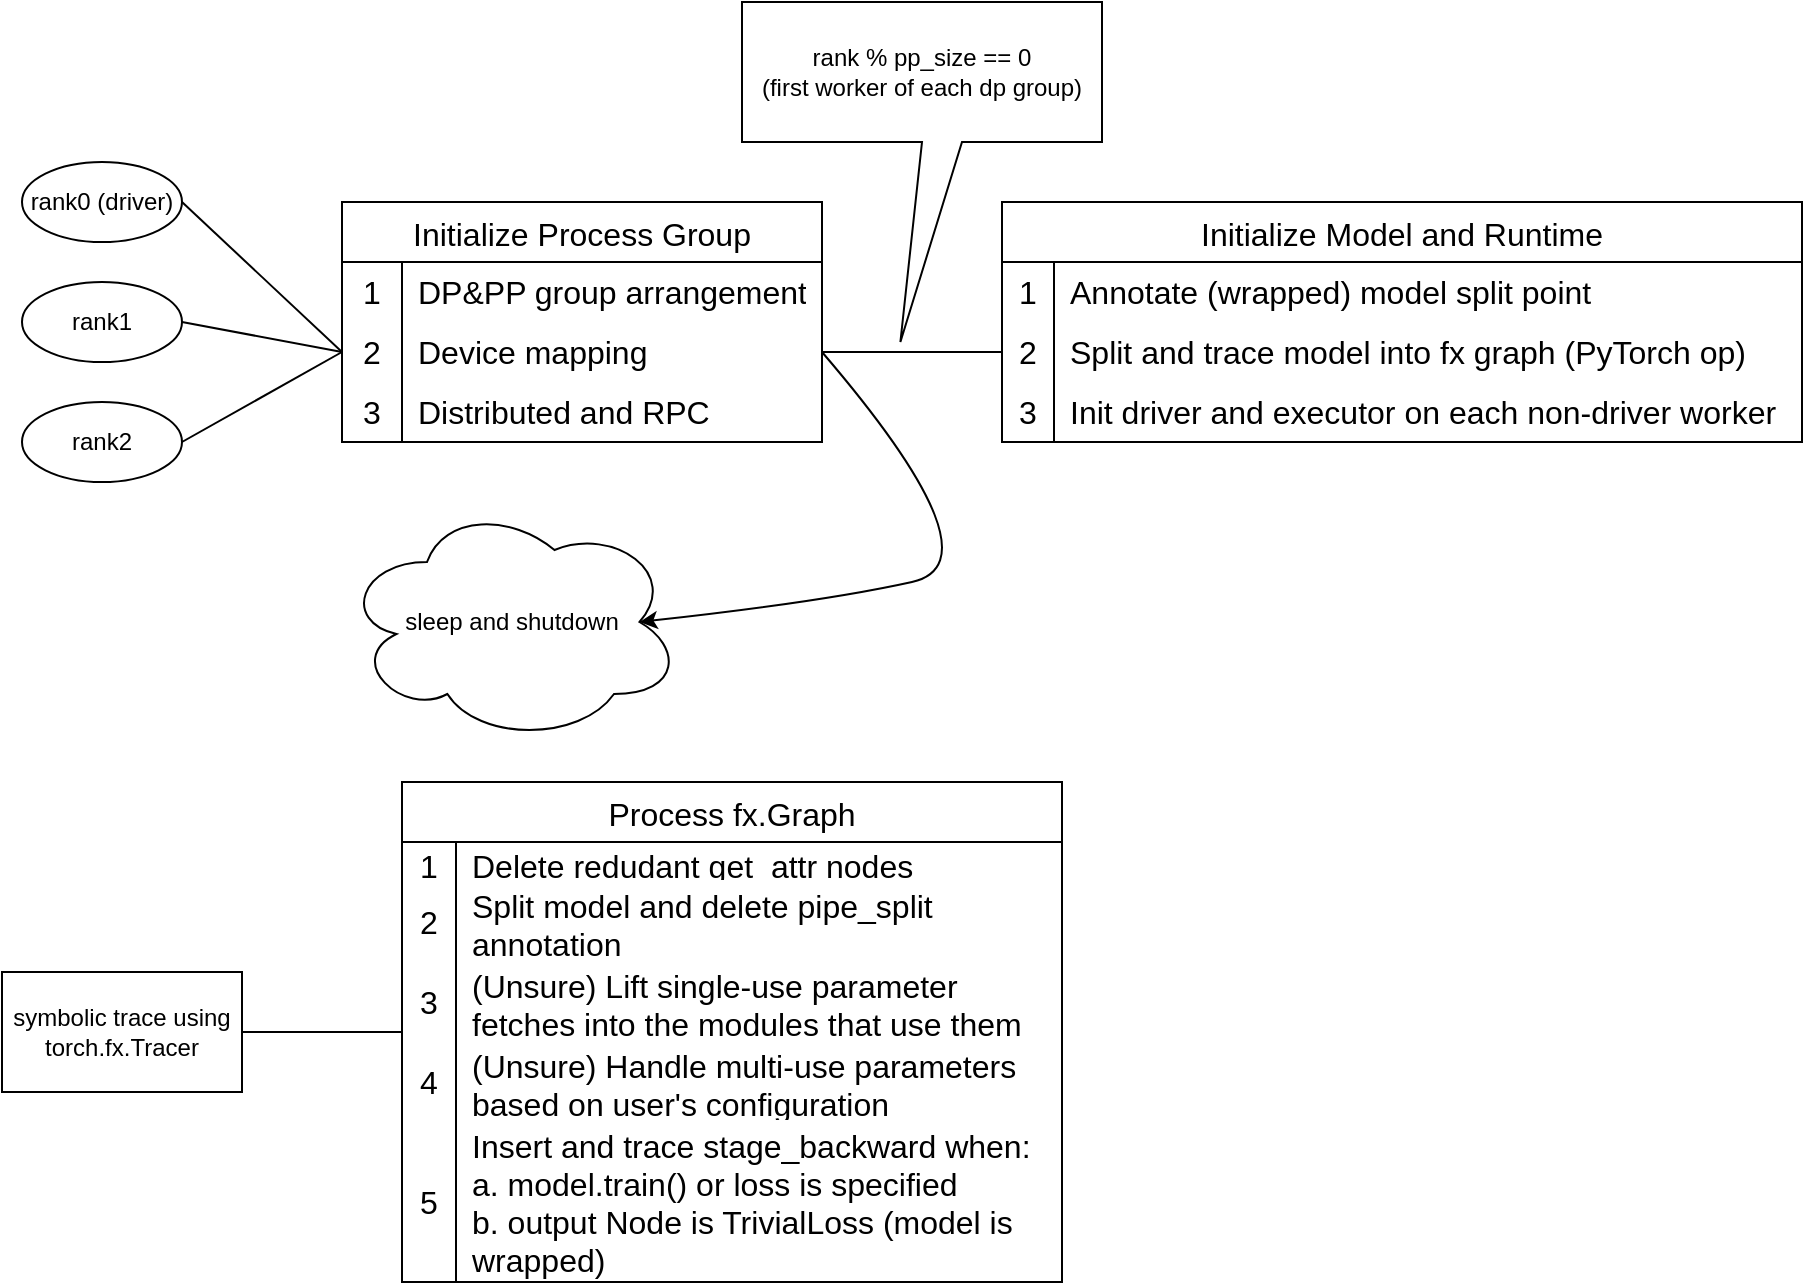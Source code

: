 <mxfile version="22.0.8" type="device">
  <diagram id="C5RBs43oDa-KdzZeNtuy" name="Page-1">
    <mxGraphModel dx="795" dy="535" grid="1" gridSize="10" guides="1" tooltips="1" connect="1" arrows="1" fold="1" page="1" pageScale="1" pageWidth="827" pageHeight="1169" math="0" shadow="0">
      <root>
        <mxCell id="WIyWlLk6GJQsqaUBKTNV-0" />
        <mxCell id="WIyWlLk6GJQsqaUBKTNV-1" parent="WIyWlLk6GJQsqaUBKTNV-0" />
        <mxCell id="cH-fJUtHAnN2zhJCHKGi-9" value="rank1" style="ellipse;whiteSpace=wrap;html=1;" vertex="1" parent="WIyWlLk6GJQsqaUBKTNV-1">
          <mxGeometry x="40" y="280" width="80" height="40" as="geometry" />
        </mxCell>
        <mxCell id="cH-fJUtHAnN2zhJCHKGi-10" value="rank0 (driver)" style="ellipse;whiteSpace=wrap;html=1;" vertex="1" parent="WIyWlLk6GJQsqaUBKTNV-1">
          <mxGeometry x="40" y="220" width="80" height="40" as="geometry" />
        </mxCell>
        <mxCell id="cH-fJUtHAnN2zhJCHKGi-11" value="rank2" style="ellipse;whiteSpace=wrap;html=1;" vertex="1" parent="WIyWlLk6GJQsqaUBKTNV-1">
          <mxGeometry x="40" y="340" width="80" height="40" as="geometry" />
        </mxCell>
        <mxCell id="cH-fJUtHAnN2zhJCHKGi-16" value="" style="endArrow=none;html=1;rounded=0;exitX=1;exitY=0.5;exitDx=0;exitDy=0;entryX=0;entryY=0.5;entryDx=0;entryDy=0;" edge="1" parent="WIyWlLk6GJQsqaUBKTNV-1" source="cH-fJUtHAnN2zhJCHKGi-10" target="cH-fJUtHAnN2zhJCHKGi-23">
          <mxGeometry width="50" height="50" relative="1" as="geometry">
            <mxPoint x="390" y="360" as="sourcePoint" />
            <mxPoint x="200" y="300" as="targetPoint" />
          </mxGeometry>
        </mxCell>
        <mxCell id="cH-fJUtHAnN2zhJCHKGi-17" value="" style="endArrow=none;html=1;rounded=0;exitX=1;exitY=0.5;exitDx=0;exitDy=0;entryX=0;entryY=0.5;entryDx=0;entryDy=0;" edge="1" parent="WIyWlLk6GJQsqaUBKTNV-1" source="cH-fJUtHAnN2zhJCHKGi-9" target="cH-fJUtHAnN2zhJCHKGi-23">
          <mxGeometry width="50" height="50" relative="1" as="geometry">
            <mxPoint x="390" y="360" as="sourcePoint" />
            <mxPoint x="200" y="300" as="targetPoint" />
          </mxGeometry>
        </mxCell>
        <mxCell id="cH-fJUtHAnN2zhJCHKGi-18" value="" style="endArrow=none;html=1;rounded=0;exitX=1;exitY=0.5;exitDx=0;exitDy=0;entryX=0;entryY=0.5;entryDx=0;entryDy=0;" edge="1" parent="WIyWlLk6GJQsqaUBKTNV-1" source="cH-fJUtHAnN2zhJCHKGi-11" target="cH-fJUtHAnN2zhJCHKGi-23">
          <mxGeometry width="50" height="50" relative="1" as="geometry">
            <mxPoint x="390" y="360" as="sourcePoint" />
            <mxPoint x="200" y="300" as="targetPoint" />
          </mxGeometry>
        </mxCell>
        <mxCell id="cH-fJUtHAnN2zhJCHKGi-19" value="Initialize Process Group" style="shape=table;startSize=30;container=1;collapsible=0;childLayout=tableLayout;fixedRows=1;rowLines=0;fontStyle=0;strokeColor=default;fontSize=16;" vertex="1" parent="WIyWlLk6GJQsqaUBKTNV-1">
          <mxGeometry x="200" y="240" width="240" height="120" as="geometry" />
        </mxCell>
        <mxCell id="cH-fJUtHAnN2zhJCHKGi-20" value="" style="shape=tableRow;horizontal=0;startSize=0;swimlaneHead=0;swimlaneBody=0;top=0;left=0;bottom=0;right=0;collapsible=0;dropTarget=0;fillColor=none;points=[[0,0.5],[1,0.5]];portConstraint=eastwest;strokeColor=inherit;fontSize=16;" vertex="1" parent="cH-fJUtHAnN2zhJCHKGi-19">
          <mxGeometry y="30" width="240" height="30" as="geometry" />
        </mxCell>
        <mxCell id="cH-fJUtHAnN2zhJCHKGi-21" value="1" style="shape=partialRectangle;html=1;whiteSpace=wrap;connectable=0;fillColor=none;top=0;left=0;bottom=0;right=0;overflow=hidden;pointerEvents=1;strokeColor=inherit;fontSize=16;" vertex="1" parent="cH-fJUtHAnN2zhJCHKGi-20">
          <mxGeometry width="30" height="30" as="geometry">
            <mxRectangle width="30" height="30" as="alternateBounds" />
          </mxGeometry>
        </mxCell>
        <mxCell id="cH-fJUtHAnN2zhJCHKGi-22" value="DP&amp;amp;PP group arrangement" style="shape=partialRectangle;html=1;whiteSpace=wrap;connectable=0;fillColor=none;top=0;left=0;bottom=0;right=0;align=left;spacingLeft=6;overflow=hidden;strokeColor=inherit;fontSize=16;" vertex="1" parent="cH-fJUtHAnN2zhJCHKGi-20">
          <mxGeometry x="30" width="210" height="30" as="geometry">
            <mxRectangle width="210" height="30" as="alternateBounds" />
          </mxGeometry>
        </mxCell>
        <mxCell id="cH-fJUtHAnN2zhJCHKGi-23" value="" style="shape=tableRow;horizontal=0;startSize=0;swimlaneHead=0;swimlaneBody=0;top=0;left=0;bottom=0;right=0;collapsible=0;dropTarget=0;fillColor=none;points=[[0,0.5],[1,0.5]];portConstraint=eastwest;strokeColor=inherit;fontSize=16;" vertex="1" parent="cH-fJUtHAnN2zhJCHKGi-19">
          <mxGeometry y="60" width="240" height="30" as="geometry" />
        </mxCell>
        <mxCell id="cH-fJUtHAnN2zhJCHKGi-24" value="2" style="shape=partialRectangle;html=1;whiteSpace=wrap;connectable=0;fillColor=none;top=0;left=0;bottom=0;right=0;overflow=hidden;strokeColor=inherit;fontSize=16;" vertex="1" parent="cH-fJUtHAnN2zhJCHKGi-23">
          <mxGeometry width="30" height="30" as="geometry">
            <mxRectangle width="30" height="30" as="alternateBounds" />
          </mxGeometry>
        </mxCell>
        <mxCell id="cH-fJUtHAnN2zhJCHKGi-25" value="Device mapping" style="shape=partialRectangle;html=1;whiteSpace=wrap;connectable=0;fillColor=none;top=0;left=0;bottom=0;right=0;align=left;spacingLeft=6;overflow=hidden;strokeColor=inherit;fontSize=16;" vertex="1" parent="cH-fJUtHAnN2zhJCHKGi-23">
          <mxGeometry x="30" width="210" height="30" as="geometry">
            <mxRectangle width="210" height="30" as="alternateBounds" />
          </mxGeometry>
        </mxCell>
        <mxCell id="cH-fJUtHAnN2zhJCHKGi-26" value="" style="shape=tableRow;horizontal=0;startSize=0;swimlaneHead=0;swimlaneBody=0;top=0;left=0;bottom=0;right=0;collapsible=0;dropTarget=0;fillColor=none;points=[[0,0.5],[1,0.5]];portConstraint=eastwest;strokeColor=inherit;fontSize=16;" vertex="1" parent="cH-fJUtHAnN2zhJCHKGi-19">
          <mxGeometry y="90" width="240" height="30" as="geometry" />
        </mxCell>
        <mxCell id="cH-fJUtHAnN2zhJCHKGi-27" value="3" style="shape=partialRectangle;html=1;whiteSpace=wrap;connectable=0;fillColor=none;top=0;left=0;bottom=0;right=0;overflow=hidden;strokeColor=inherit;fontSize=16;" vertex="1" parent="cH-fJUtHAnN2zhJCHKGi-26">
          <mxGeometry width="30" height="30" as="geometry">
            <mxRectangle width="30" height="30" as="alternateBounds" />
          </mxGeometry>
        </mxCell>
        <mxCell id="cH-fJUtHAnN2zhJCHKGi-28" value="Distributed and RPC" style="shape=partialRectangle;html=1;whiteSpace=wrap;connectable=0;fillColor=none;top=0;left=0;bottom=0;right=0;align=left;spacingLeft=6;overflow=hidden;strokeColor=inherit;fontSize=16;" vertex="1" parent="cH-fJUtHAnN2zhJCHKGi-26">
          <mxGeometry x="30" width="210" height="30" as="geometry">
            <mxRectangle width="210" height="30" as="alternateBounds" />
          </mxGeometry>
        </mxCell>
        <mxCell id="cH-fJUtHAnN2zhJCHKGi-29" value="" style="endArrow=none;html=1;rounded=0;entryX=1;entryY=0.5;entryDx=0;entryDy=0;exitX=0;exitY=0.5;exitDx=0;exitDy=0;" edge="1" parent="WIyWlLk6GJQsqaUBKTNV-1" source="cH-fJUtHAnN2zhJCHKGi-38" target="cH-fJUtHAnN2zhJCHKGi-23">
          <mxGeometry width="50" height="50" relative="1" as="geometry">
            <mxPoint x="570" y="315" as="sourcePoint" />
            <mxPoint x="440" y="310" as="targetPoint" />
          </mxGeometry>
        </mxCell>
        <mxCell id="cH-fJUtHAnN2zhJCHKGi-30" value="" style="curved=1;endArrow=classic;html=1;rounded=0;exitX=1;exitY=0.5;exitDx=0;exitDy=0;entryX=0.875;entryY=0.5;entryDx=0;entryDy=0;entryPerimeter=0;" edge="1" parent="WIyWlLk6GJQsqaUBKTNV-1" source="cH-fJUtHAnN2zhJCHKGi-23" target="cH-fJUtHAnN2zhJCHKGi-31">
          <mxGeometry width="50" height="50" relative="1" as="geometry">
            <mxPoint x="390" y="360" as="sourcePoint" />
            <mxPoint x="380" y="450" as="targetPoint" />
            <Array as="points">
              <mxPoint x="530" y="420" />
              <mxPoint x="440" y="440" />
            </Array>
          </mxGeometry>
        </mxCell>
        <mxCell id="cH-fJUtHAnN2zhJCHKGi-31" value="sleep and shutdown" style="ellipse;shape=cloud;whiteSpace=wrap;html=1;" vertex="1" parent="WIyWlLk6GJQsqaUBKTNV-1">
          <mxGeometry x="200" y="390" width="170" height="120" as="geometry" />
        </mxCell>
        <mxCell id="cH-fJUtHAnN2zhJCHKGi-32" value="rank % pp_size == 0&lt;br&gt;(first worker of each dp group)" style="shape=callout;whiteSpace=wrap;html=1;perimeter=calloutPerimeter;position2=0.44;size=100;position=0.5;" vertex="1" parent="WIyWlLk6GJQsqaUBKTNV-1">
          <mxGeometry x="400" y="140" width="180" height="170" as="geometry" />
        </mxCell>
        <mxCell id="cH-fJUtHAnN2zhJCHKGi-34" value="Initialize Model and Runtime" style="shape=table;startSize=30;container=1;collapsible=0;childLayout=tableLayout;fixedRows=1;rowLines=0;fontStyle=0;strokeColor=default;fontSize=16;" vertex="1" parent="WIyWlLk6GJQsqaUBKTNV-1">
          <mxGeometry x="530" y="240" width="400" height="120" as="geometry" />
        </mxCell>
        <mxCell id="cH-fJUtHAnN2zhJCHKGi-35" value="" style="shape=tableRow;horizontal=0;startSize=0;swimlaneHead=0;swimlaneBody=0;top=0;left=0;bottom=0;right=0;collapsible=0;dropTarget=0;fillColor=none;points=[[0,0.5],[1,0.5]];portConstraint=eastwest;strokeColor=inherit;fontSize=16;" vertex="1" parent="cH-fJUtHAnN2zhJCHKGi-34">
          <mxGeometry y="30" width="400" height="30" as="geometry" />
        </mxCell>
        <mxCell id="cH-fJUtHAnN2zhJCHKGi-36" value="1" style="shape=partialRectangle;html=1;whiteSpace=wrap;connectable=0;fillColor=none;top=0;left=0;bottom=0;right=0;overflow=hidden;pointerEvents=1;strokeColor=inherit;fontSize=16;" vertex="1" parent="cH-fJUtHAnN2zhJCHKGi-35">
          <mxGeometry width="26" height="30" as="geometry">
            <mxRectangle width="26" height="30" as="alternateBounds" />
          </mxGeometry>
        </mxCell>
        <mxCell id="cH-fJUtHAnN2zhJCHKGi-37" value="Annotate (wrapped) model split point" style="shape=partialRectangle;html=1;whiteSpace=wrap;connectable=0;fillColor=none;top=0;left=0;bottom=0;right=0;align=left;spacingLeft=6;overflow=hidden;strokeColor=inherit;fontSize=16;" vertex="1" parent="cH-fJUtHAnN2zhJCHKGi-35">
          <mxGeometry x="26" width="374" height="30" as="geometry">
            <mxRectangle width="374" height="30" as="alternateBounds" />
          </mxGeometry>
        </mxCell>
        <mxCell id="cH-fJUtHAnN2zhJCHKGi-38" value="" style="shape=tableRow;horizontal=0;startSize=0;swimlaneHead=0;swimlaneBody=0;top=0;left=0;bottom=0;right=0;collapsible=0;dropTarget=0;fillColor=none;points=[[0,0.5],[1,0.5]];portConstraint=eastwest;strokeColor=inherit;fontSize=16;" vertex="1" parent="cH-fJUtHAnN2zhJCHKGi-34">
          <mxGeometry y="60" width="400" height="30" as="geometry" />
        </mxCell>
        <mxCell id="cH-fJUtHAnN2zhJCHKGi-39" value="2" style="shape=partialRectangle;html=1;whiteSpace=wrap;connectable=0;fillColor=none;top=0;left=0;bottom=0;right=0;overflow=hidden;strokeColor=inherit;fontSize=16;" vertex="1" parent="cH-fJUtHAnN2zhJCHKGi-38">
          <mxGeometry width="26" height="30" as="geometry">
            <mxRectangle width="26" height="30" as="alternateBounds" />
          </mxGeometry>
        </mxCell>
        <mxCell id="cH-fJUtHAnN2zhJCHKGi-40" value="Split and trace model into fx graph (PyTorch op)" style="shape=partialRectangle;html=1;whiteSpace=wrap;connectable=0;fillColor=none;top=0;left=0;bottom=0;right=0;align=left;spacingLeft=6;overflow=hidden;strokeColor=inherit;fontSize=16;" vertex="1" parent="cH-fJUtHAnN2zhJCHKGi-38">
          <mxGeometry x="26" width="374" height="30" as="geometry">
            <mxRectangle width="374" height="30" as="alternateBounds" />
          </mxGeometry>
        </mxCell>
        <mxCell id="cH-fJUtHAnN2zhJCHKGi-41" value="" style="shape=tableRow;horizontal=0;startSize=0;swimlaneHead=0;swimlaneBody=0;top=0;left=0;bottom=0;right=0;collapsible=0;dropTarget=0;fillColor=none;points=[[0,0.5],[1,0.5]];portConstraint=eastwest;strokeColor=inherit;fontSize=16;" vertex="1" parent="cH-fJUtHAnN2zhJCHKGi-34">
          <mxGeometry y="90" width="400" height="30" as="geometry" />
        </mxCell>
        <mxCell id="cH-fJUtHAnN2zhJCHKGi-42" value="3" style="shape=partialRectangle;html=1;whiteSpace=wrap;connectable=0;fillColor=none;top=0;left=0;bottom=0;right=0;overflow=hidden;strokeColor=inherit;fontSize=16;" vertex="1" parent="cH-fJUtHAnN2zhJCHKGi-41">
          <mxGeometry width="26" height="30" as="geometry">
            <mxRectangle width="26" height="30" as="alternateBounds" />
          </mxGeometry>
        </mxCell>
        <mxCell id="cH-fJUtHAnN2zhJCHKGi-43" value="Init driver and executor on each non-driver worker" style="shape=partialRectangle;html=1;whiteSpace=wrap;connectable=0;fillColor=none;top=0;left=0;bottom=0;right=0;align=left;spacingLeft=6;overflow=hidden;strokeColor=inherit;fontSize=16;" vertex="1" parent="cH-fJUtHAnN2zhJCHKGi-41">
          <mxGeometry x="26" width="374" height="30" as="geometry">
            <mxRectangle width="374" height="30" as="alternateBounds" />
          </mxGeometry>
        </mxCell>
        <mxCell id="cH-fJUtHAnN2zhJCHKGi-57" value="symbolic trace using torch.fx.Tracer" style="rounded=0;whiteSpace=wrap;html=1;" vertex="1" parent="WIyWlLk6GJQsqaUBKTNV-1">
          <mxGeometry x="30" y="625" width="120" height="60" as="geometry" />
        </mxCell>
        <mxCell id="cH-fJUtHAnN2zhJCHKGi-58" value="" style="endArrow=none;html=1;rounded=0;exitX=1;exitY=0.5;exitDx=0;exitDy=0;" edge="1" parent="WIyWlLk6GJQsqaUBKTNV-1" source="cH-fJUtHAnN2zhJCHKGi-57" target="cH-fJUtHAnN2zhJCHKGi-59">
          <mxGeometry width="50" height="50" relative="1" as="geometry">
            <mxPoint x="320" y="640" as="sourcePoint" />
            <mxPoint x="210" y="610" as="targetPoint" />
          </mxGeometry>
        </mxCell>
        <mxCell id="cH-fJUtHAnN2zhJCHKGi-59" value="Process fx.Graph" style="shape=table;startSize=30;container=1;collapsible=0;childLayout=tableLayout;fixedRows=1;rowLines=0;fontStyle=0;strokeColor=default;fontSize=16;" vertex="1" parent="WIyWlLk6GJQsqaUBKTNV-1">
          <mxGeometry x="230" y="530" width="330" height="250" as="geometry" />
        </mxCell>
        <mxCell id="cH-fJUtHAnN2zhJCHKGi-60" value="" style="shape=tableRow;horizontal=0;startSize=0;swimlaneHead=0;swimlaneBody=0;top=0;left=0;bottom=0;right=0;collapsible=0;dropTarget=0;fillColor=none;points=[[0,0.5],[1,0.5]];portConstraint=eastwest;strokeColor=inherit;fontSize=16;" vertex="1" parent="cH-fJUtHAnN2zhJCHKGi-59">
          <mxGeometry y="30" width="330" height="20" as="geometry" />
        </mxCell>
        <mxCell id="cH-fJUtHAnN2zhJCHKGi-61" value="1" style="shape=partialRectangle;html=1;whiteSpace=wrap;connectable=0;fillColor=none;top=0;left=0;bottom=0;right=0;overflow=hidden;pointerEvents=1;strokeColor=inherit;fontSize=16;" vertex="1" parent="cH-fJUtHAnN2zhJCHKGi-60">
          <mxGeometry width="27" height="20" as="geometry">
            <mxRectangle width="27" height="20" as="alternateBounds" />
          </mxGeometry>
        </mxCell>
        <mxCell id="cH-fJUtHAnN2zhJCHKGi-62" value="Delete redudant get_attr nodes" style="shape=partialRectangle;html=1;whiteSpace=wrap;connectable=0;fillColor=none;top=0;left=0;bottom=0;right=0;align=left;spacingLeft=6;overflow=hidden;strokeColor=inherit;fontSize=16;" vertex="1" parent="cH-fJUtHAnN2zhJCHKGi-60">
          <mxGeometry x="27" width="303" height="20" as="geometry">
            <mxRectangle width="303" height="20" as="alternateBounds" />
          </mxGeometry>
        </mxCell>
        <mxCell id="cH-fJUtHAnN2zhJCHKGi-63" value="" style="shape=tableRow;horizontal=0;startSize=0;swimlaneHead=0;swimlaneBody=0;top=0;left=0;bottom=0;right=0;collapsible=0;dropTarget=0;fillColor=none;points=[[0,0.5],[1,0.5]];portConstraint=eastwest;strokeColor=inherit;fontSize=16;" vertex="1" parent="cH-fJUtHAnN2zhJCHKGi-59">
          <mxGeometry y="50" width="330" height="40" as="geometry" />
        </mxCell>
        <mxCell id="cH-fJUtHAnN2zhJCHKGi-64" value="2" style="shape=partialRectangle;html=1;whiteSpace=wrap;connectable=0;fillColor=none;top=0;left=0;bottom=0;right=0;overflow=hidden;strokeColor=inherit;fontSize=16;" vertex="1" parent="cH-fJUtHAnN2zhJCHKGi-63">
          <mxGeometry width="27" height="40" as="geometry">
            <mxRectangle width="27" height="40" as="alternateBounds" />
          </mxGeometry>
        </mxCell>
        <mxCell id="cH-fJUtHAnN2zhJCHKGi-65" value="Split model and delete pipe_split annotation" style="shape=partialRectangle;html=1;whiteSpace=wrap;connectable=0;fillColor=none;top=0;left=0;bottom=0;right=0;align=left;spacingLeft=6;overflow=hidden;strokeColor=inherit;fontSize=16;" vertex="1" parent="cH-fJUtHAnN2zhJCHKGi-63">
          <mxGeometry x="27" width="303" height="40" as="geometry">
            <mxRectangle width="303" height="40" as="alternateBounds" />
          </mxGeometry>
        </mxCell>
        <mxCell id="cH-fJUtHAnN2zhJCHKGi-66" value="" style="shape=tableRow;horizontal=0;startSize=0;swimlaneHead=0;swimlaneBody=0;top=0;left=0;bottom=0;right=0;collapsible=0;dropTarget=0;fillColor=none;points=[[0,0.5],[1,0.5]];portConstraint=eastwest;strokeColor=inherit;fontSize=16;" vertex="1" parent="cH-fJUtHAnN2zhJCHKGi-59">
          <mxGeometry y="90" width="330" height="40" as="geometry" />
        </mxCell>
        <mxCell id="cH-fJUtHAnN2zhJCHKGi-67" value="3" style="shape=partialRectangle;html=1;whiteSpace=wrap;connectable=0;fillColor=none;top=0;left=0;bottom=0;right=0;overflow=hidden;strokeColor=inherit;fontSize=16;" vertex="1" parent="cH-fJUtHAnN2zhJCHKGi-66">
          <mxGeometry width="27" height="40" as="geometry">
            <mxRectangle width="27" height="40" as="alternateBounds" />
          </mxGeometry>
        </mxCell>
        <mxCell id="cH-fJUtHAnN2zhJCHKGi-68" value="(Unsure) Lift single-use parameter fetches into the modules that use them" style="shape=partialRectangle;html=1;whiteSpace=wrap;connectable=0;fillColor=none;top=0;left=0;bottom=0;right=0;align=left;spacingLeft=6;overflow=hidden;strokeColor=inherit;fontSize=16;" vertex="1" parent="cH-fJUtHAnN2zhJCHKGi-66">
          <mxGeometry x="27" width="303" height="40" as="geometry">
            <mxRectangle width="303" height="40" as="alternateBounds" />
          </mxGeometry>
        </mxCell>
        <mxCell id="cH-fJUtHAnN2zhJCHKGi-78" style="shape=tableRow;horizontal=0;startSize=0;swimlaneHead=0;swimlaneBody=0;top=0;left=0;bottom=0;right=0;collapsible=0;dropTarget=0;fillColor=none;points=[[0,0.5],[1,0.5]];portConstraint=eastwest;strokeColor=inherit;fontSize=16;" vertex="1" parent="cH-fJUtHAnN2zhJCHKGi-59">
          <mxGeometry y="130" width="330" height="40" as="geometry" />
        </mxCell>
        <mxCell id="cH-fJUtHAnN2zhJCHKGi-79" value="4" style="shape=partialRectangle;html=1;whiteSpace=wrap;connectable=0;fillColor=none;top=0;left=0;bottom=0;right=0;overflow=hidden;strokeColor=inherit;fontSize=16;" vertex="1" parent="cH-fJUtHAnN2zhJCHKGi-78">
          <mxGeometry width="27" height="40" as="geometry">
            <mxRectangle width="27" height="40" as="alternateBounds" />
          </mxGeometry>
        </mxCell>
        <mxCell id="cH-fJUtHAnN2zhJCHKGi-80" value="(Unsure) Handle multi-use parameters based on user&#39;s configuration" style="shape=partialRectangle;html=1;whiteSpace=wrap;connectable=0;fillColor=none;top=0;left=0;bottom=0;right=0;align=left;spacingLeft=6;overflow=hidden;strokeColor=inherit;fontSize=16;" vertex="1" parent="cH-fJUtHAnN2zhJCHKGi-78">
          <mxGeometry x="27" width="303" height="40" as="geometry">
            <mxRectangle width="303" height="40" as="alternateBounds" />
          </mxGeometry>
        </mxCell>
        <mxCell id="cH-fJUtHAnN2zhJCHKGi-81" style="shape=tableRow;horizontal=0;startSize=0;swimlaneHead=0;swimlaneBody=0;top=0;left=0;bottom=0;right=0;collapsible=0;dropTarget=0;fillColor=none;points=[[0,0.5],[1,0.5]];portConstraint=eastwest;strokeColor=inherit;fontSize=16;" vertex="1" parent="cH-fJUtHAnN2zhJCHKGi-59">
          <mxGeometry y="170" width="330" height="80" as="geometry" />
        </mxCell>
        <mxCell id="cH-fJUtHAnN2zhJCHKGi-82" value="5" style="shape=partialRectangle;html=1;whiteSpace=wrap;connectable=0;fillColor=none;top=0;left=0;bottom=0;right=0;overflow=hidden;strokeColor=inherit;fontSize=16;" vertex="1" parent="cH-fJUtHAnN2zhJCHKGi-81">
          <mxGeometry width="27" height="80" as="geometry">
            <mxRectangle width="27" height="80" as="alternateBounds" />
          </mxGeometry>
        </mxCell>
        <mxCell id="cH-fJUtHAnN2zhJCHKGi-83" value="Insert and trace stage_backward when:&lt;br&gt;a. model.train() or loss is specified&lt;br&gt;b. output Node is TrivialLoss (model is wrapped)" style="shape=partialRectangle;html=1;whiteSpace=wrap;connectable=0;fillColor=none;top=0;left=0;bottom=0;right=0;align=left;spacingLeft=6;overflow=hidden;strokeColor=inherit;fontSize=16;" vertex="1" parent="cH-fJUtHAnN2zhJCHKGi-81">
          <mxGeometry x="27" width="303" height="80" as="geometry">
            <mxRectangle width="303" height="80" as="alternateBounds" />
          </mxGeometry>
        </mxCell>
      </root>
    </mxGraphModel>
  </diagram>
</mxfile>
